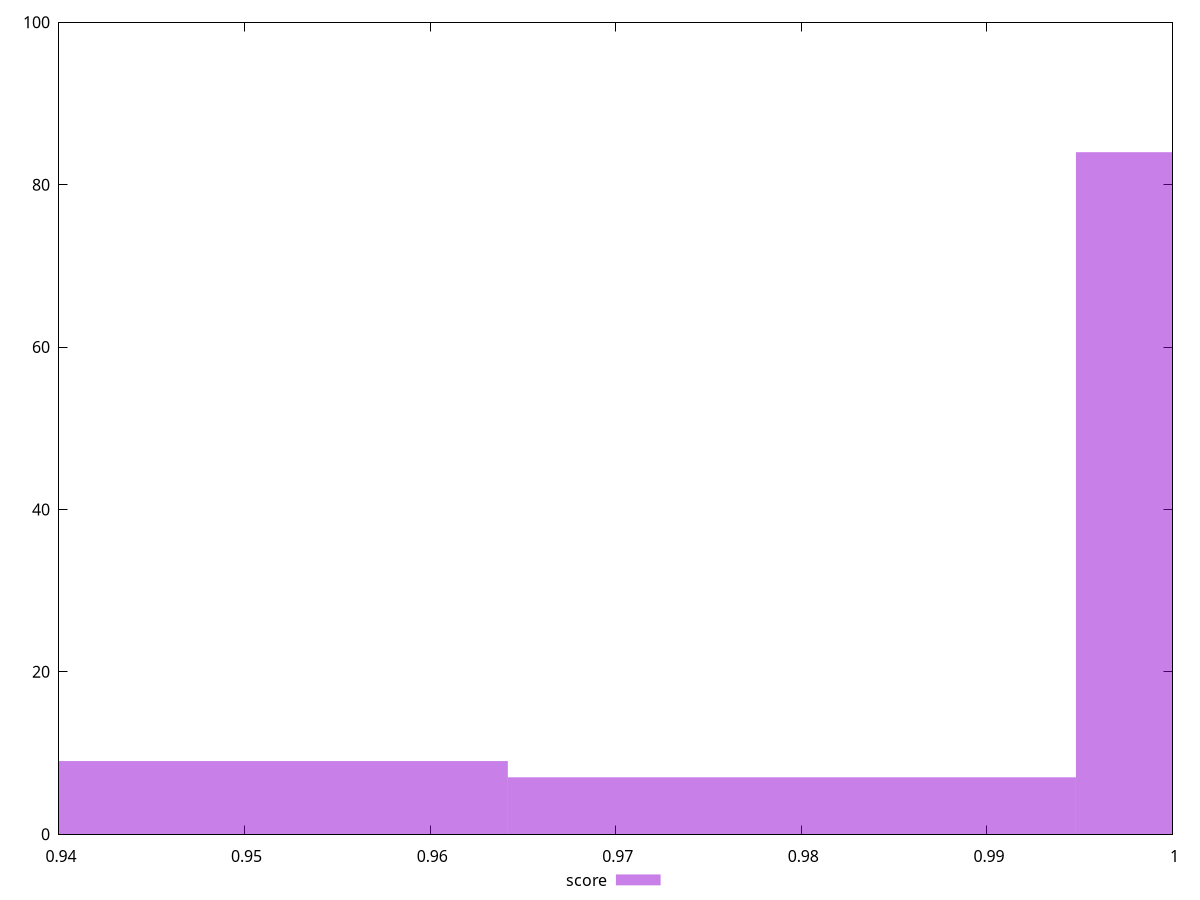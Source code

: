 reset

$score <<EOF
1.0100999613166974 84
0.9488817818429581 9
0.9794908715798277 7
EOF

set key outside below
set boxwidth 0.030609089736869616
set xrange [0.94:1]
set yrange [0:100]
set trange [0:100]
set style fill transparent solid 0.5 noborder
set terminal svg size 640, 490 enhanced background rgb 'white'
set output "reports/report_00031_2021-02-24T23-18-18.084Z/uses-http2/samples/astro/score/histogram.svg"

plot $score title "score" with boxes

reset
